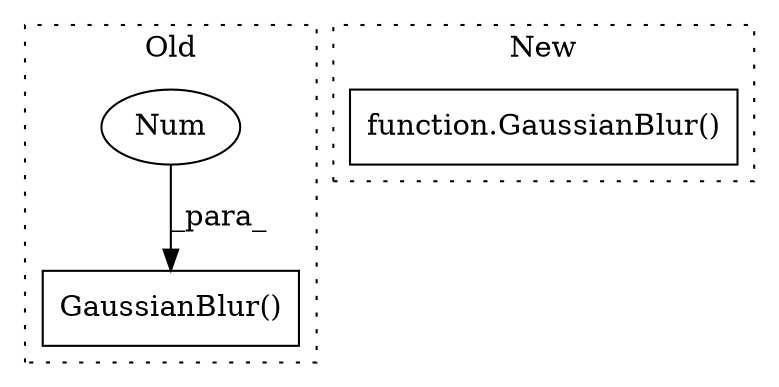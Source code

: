 digraph G {
subgraph cluster0 {
1 [label="GaussianBlur()" a="75" s="5638,5664" l="24,1" shape="box"];
3 [label="Num" a="76" s="5662" l="2" shape="ellipse"];
label = "Old";
style="dotted";
}
subgraph cluster1 {
2 [label="function.GaussianBlur()" a="75" s="6070" l="14" shape="box"];
label = "New";
style="dotted";
}
3 -> 1 [label="_para_"];
}